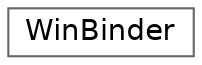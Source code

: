digraph "Graphical Class Hierarchy"
{
 // LATEX_PDF_SIZE
  bgcolor="transparent";
  edge [fontname=Helvetica,fontsize=14,labelfontname=Helvetica,labelfontsize=14];
  node [fontname=Helvetica,fontsize=14,shape=box,height=0.2,width=0.4];
  rankdir="LR";
  Node0 [id="Node000000",label="WinBinder",height=0.2,width=0.4,color="grey40", fillcolor="white", style="filled",URL="$db/da5/classWinBinder.html",tooltip=" "];
}
